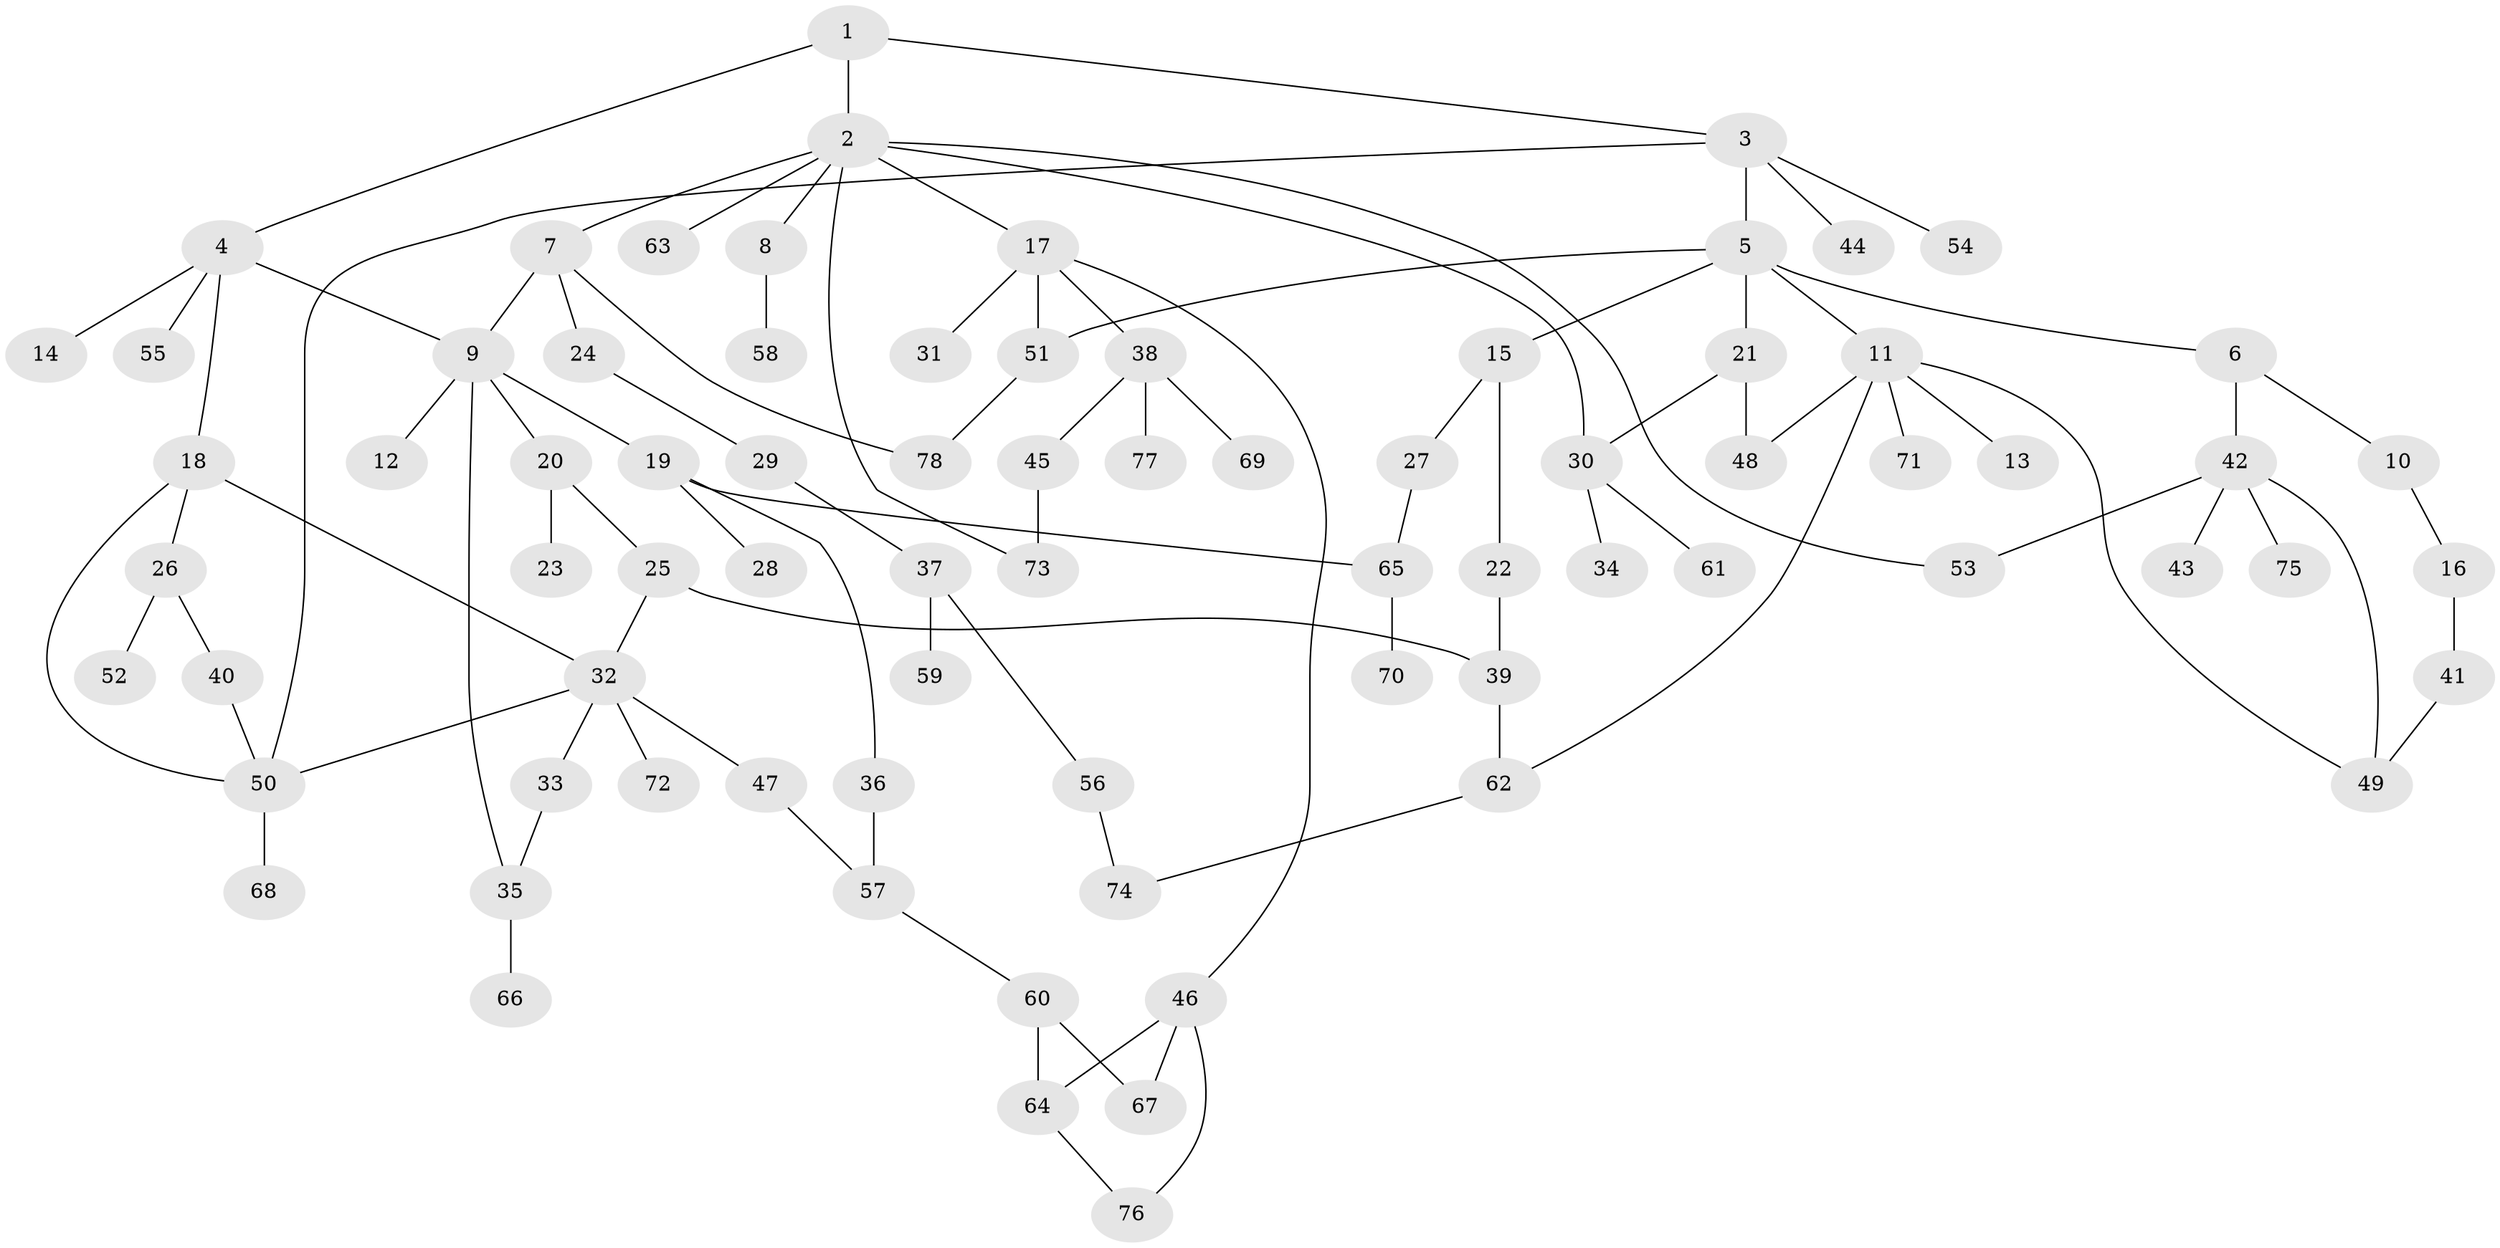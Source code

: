 // coarse degree distribution, {5: 0.06382978723404255, 2: 0.2553191489361702, 3: 0.3191489361702128, 6: 0.02127659574468085, 1: 0.2127659574468085, 4: 0.0851063829787234, 7: 0.0425531914893617}
// Generated by graph-tools (version 1.1) at 2025/36/03/04/25 23:36:04]
// undirected, 78 vertices, 99 edges
graph export_dot {
  node [color=gray90,style=filled];
  1;
  2;
  3;
  4;
  5;
  6;
  7;
  8;
  9;
  10;
  11;
  12;
  13;
  14;
  15;
  16;
  17;
  18;
  19;
  20;
  21;
  22;
  23;
  24;
  25;
  26;
  27;
  28;
  29;
  30;
  31;
  32;
  33;
  34;
  35;
  36;
  37;
  38;
  39;
  40;
  41;
  42;
  43;
  44;
  45;
  46;
  47;
  48;
  49;
  50;
  51;
  52;
  53;
  54;
  55;
  56;
  57;
  58;
  59;
  60;
  61;
  62;
  63;
  64;
  65;
  66;
  67;
  68;
  69;
  70;
  71;
  72;
  73;
  74;
  75;
  76;
  77;
  78;
  1 -- 2;
  1 -- 3;
  1 -- 4;
  2 -- 7;
  2 -- 8;
  2 -- 17;
  2 -- 63;
  2 -- 73;
  2 -- 30;
  2 -- 53;
  3 -- 5;
  3 -- 44;
  3 -- 54;
  3 -- 50;
  4 -- 9;
  4 -- 14;
  4 -- 18;
  4 -- 55;
  5 -- 6;
  5 -- 11;
  5 -- 15;
  5 -- 21;
  5 -- 51;
  6 -- 10;
  6 -- 42;
  7 -- 24;
  7 -- 78;
  7 -- 9;
  8 -- 58;
  9 -- 12;
  9 -- 19;
  9 -- 20;
  9 -- 35;
  10 -- 16;
  11 -- 13;
  11 -- 48;
  11 -- 49;
  11 -- 62;
  11 -- 71;
  15 -- 22;
  15 -- 27;
  16 -- 41;
  17 -- 31;
  17 -- 38;
  17 -- 46;
  17 -- 51;
  18 -- 26;
  18 -- 32;
  18 -- 50;
  19 -- 28;
  19 -- 36;
  19 -- 65;
  20 -- 23;
  20 -- 25;
  21 -- 30;
  21 -- 48;
  22 -- 39;
  24 -- 29;
  25 -- 39;
  25 -- 32;
  26 -- 40;
  26 -- 52;
  27 -- 65;
  29 -- 37;
  30 -- 34;
  30 -- 61;
  32 -- 33;
  32 -- 47;
  32 -- 50;
  32 -- 72;
  33 -- 35;
  35 -- 66;
  36 -- 57;
  37 -- 56;
  37 -- 59;
  38 -- 45;
  38 -- 69;
  38 -- 77;
  39 -- 62;
  40 -- 50;
  41 -- 49;
  42 -- 43;
  42 -- 53;
  42 -- 75;
  42 -- 49;
  45 -- 73;
  46 -- 64;
  46 -- 67;
  46 -- 76;
  47 -- 57;
  50 -- 68;
  51 -- 78;
  56 -- 74;
  57 -- 60;
  60 -- 64;
  60 -- 67;
  62 -- 74;
  64 -- 76;
  65 -- 70;
}
